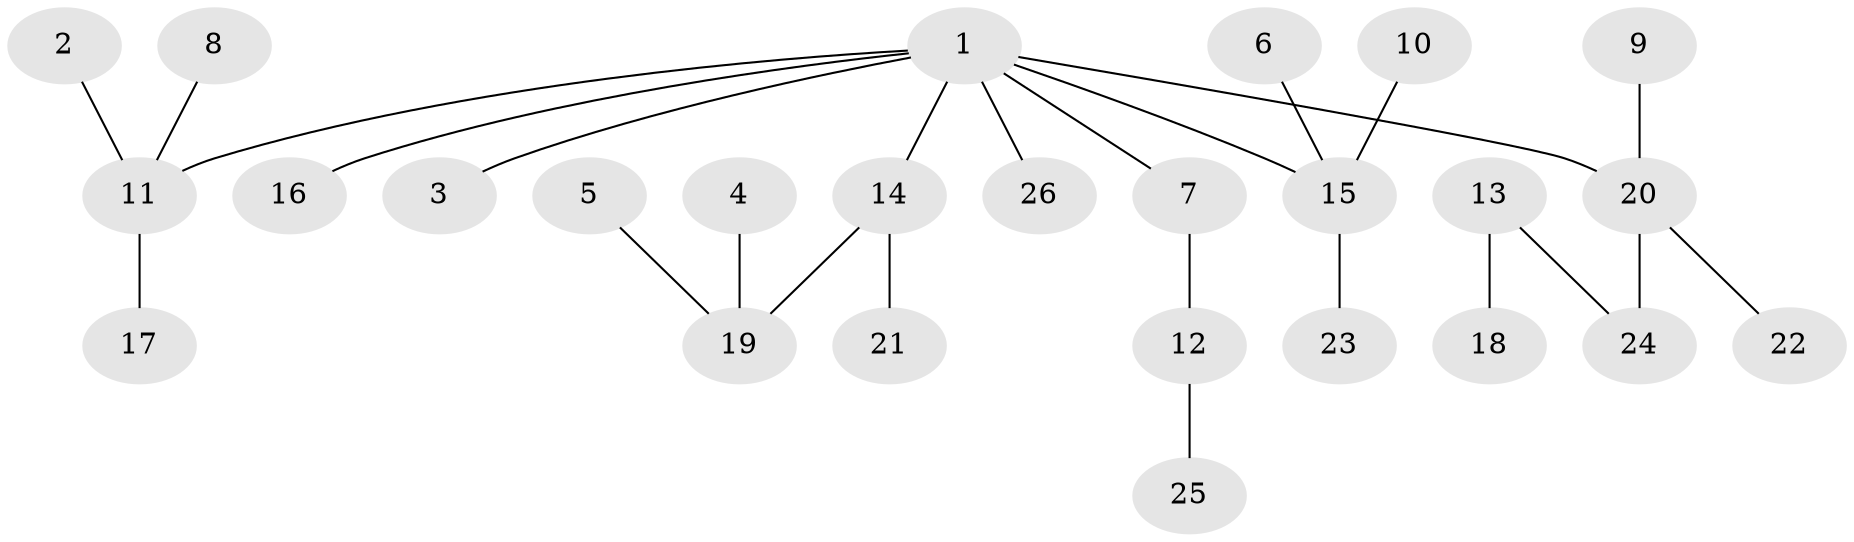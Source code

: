 // original degree distribution, {3: 0.17307692307692307, 5: 0.057692307692307696, 4: 0.07692307692307693, 2: 0.15384615384615385, 1: 0.5384615384615384}
// Generated by graph-tools (version 1.1) at 2025/50/03/09/25 03:50:26]
// undirected, 26 vertices, 25 edges
graph export_dot {
graph [start="1"]
  node [color=gray90,style=filled];
  1;
  2;
  3;
  4;
  5;
  6;
  7;
  8;
  9;
  10;
  11;
  12;
  13;
  14;
  15;
  16;
  17;
  18;
  19;
  20;
  21;
  22;
  23;
  24;
  25;
  26;
  1 -- 3 [weight=1.0];
  1 -- 7 [weight=1.0];
  1 -- 11 [weight=1.0];
  1 -- 14 [weight=1.0];
  1 -- 15 [weight=1.0];
  1 -- 16 [weight=1.0];
  1 -- 20 [weight=1.0];
  1 -- 26 [weight=1.0];
  2 -- 11 [weight=1.0];
  4 -- 19 [weight=1.0];
  5 -- 19 [weight=1.0];
  6 -- 15 [weight=1.0];
  7 -- 12 [weight=1.0];
  8 -- 11 [weight=1.0];
  9 -- 20 [weight=1.0];
  10 -- 15 [weight=1.0];
  11 -- 17 [weight=1.0];
  12 -- 25 [weight=1.0];
  13 -- 18 [weight=1.0];
  13 -- 24 [weight=1.0];
  14 -- 19 [weight=1.0];
  14 -- 21 [weight=1.0];
  15 -- 23 [weight=1.0];
  20 -- 22 [weight=1.0];
  20 -- 24 [weight=1.0];
}
